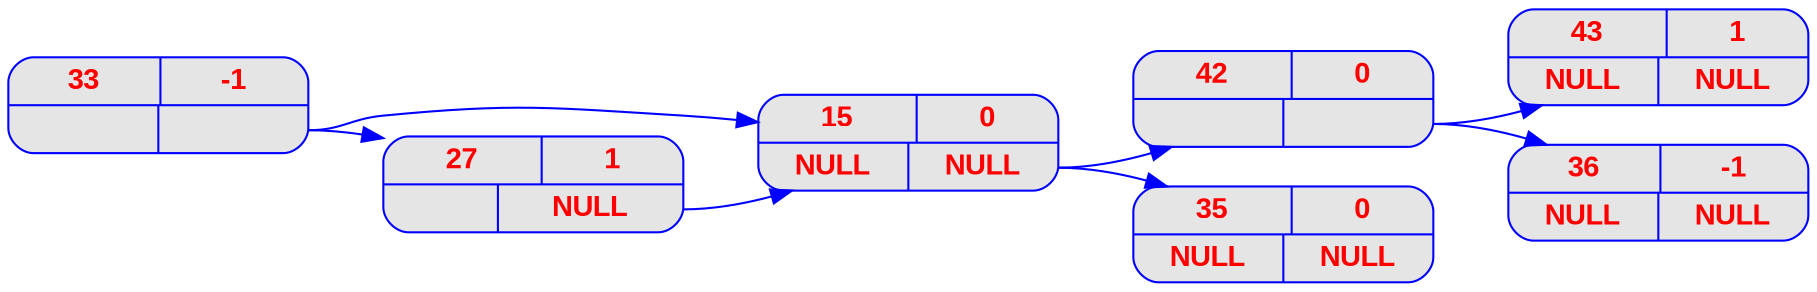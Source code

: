 digraph liste { 
graph [ 
	rankdir = "LR" 
] 

node [ 
	fontname = "Arial bold"
	fontsize = "14" 
	fontcolor = "red" 
	style = "rounded, filled" 
	shape = "record" 
	fillcolor = "grey90" 
	color = "blue" 
	width = "2" 
] 

edge [ 
	color = "blue" 
] 


"ID_0007" [label = "{<elt> 43  | <> 1 } |{<nextL> NULL | <next> NULL}"];
"ID_0006" [label = "{<elt> 36  | <> -1 } |{<nextL> NULL | <next> NULL}"];
"ID_0005" [label = "{<elt> 42  | <> 0 } |{<nextL>  | <next> }"];
"ID_0005" : next -> "ID_0006";
"ID_0005" : next -> "ID_0007";
"ID_0004" [label = "{<elt> 35  | <> 0 } |{<nextL> NULL | <next> NULL}"];
"ID_0003" [label = "{<elt> 36  | <> -1 } |{<nextL>  | <next> }"];
"ID_0003" : next -> "ID_0004";
"ID_0003" : next -> "ID_0005";
"ID_0003" [label = "{<elt> 15  | <> 0 } |{<nextL> NULL | <next> NULL}"];
"ID_0002" [label = "{<elt> 27  | <> 1 } |{<nextL>  | <next> NULL }"];
"ID_0002" : next -> "ID_0003";
"ID_0001" [label = "{<elt> 33  | <> -1 } |{<nextL>  | <next> }"];
"ID_0001" : next -> "ID_0002";
"ID_0001" : next -> "ID_0003";

}